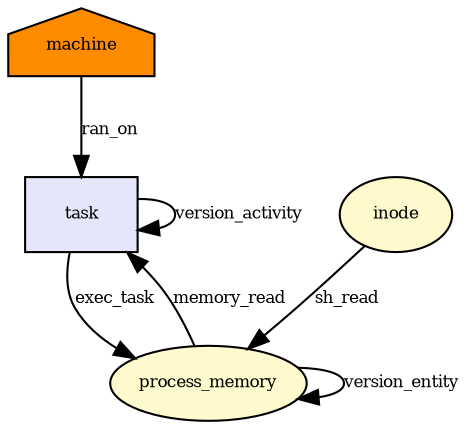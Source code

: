 digraph RGL__DirectedAdjacencyGraph {machine[fontsize = 8,label = machine,shape = house, fillcolor="#ff8c00", style = filled]

task[fontsize = 8,label = task,shape = rectangle, fillcolor="#e6e6fa", style = filled]

machine -> task[fontsize = 8,label = ran_on]

process_memory[fontsize = 8,label = process_memory,shape = ellipse, fillcolor="#fffacd", style = filled]

process_memory -> task[fontsize = 8,label = memory_read]

task -> process_memory[fontsize = 8,label = exec_task]

task -> task[fontsize = 8,label = version_activity]

process_memory -> process_memory[fontsize = 8,label = version_entity]

inode[fontsize = 8,label = inode,shape = ellipse, fillcolor="#fffacd", style = filled]

inode -> process_memory[fontsize = 8,label = sh_read]

}